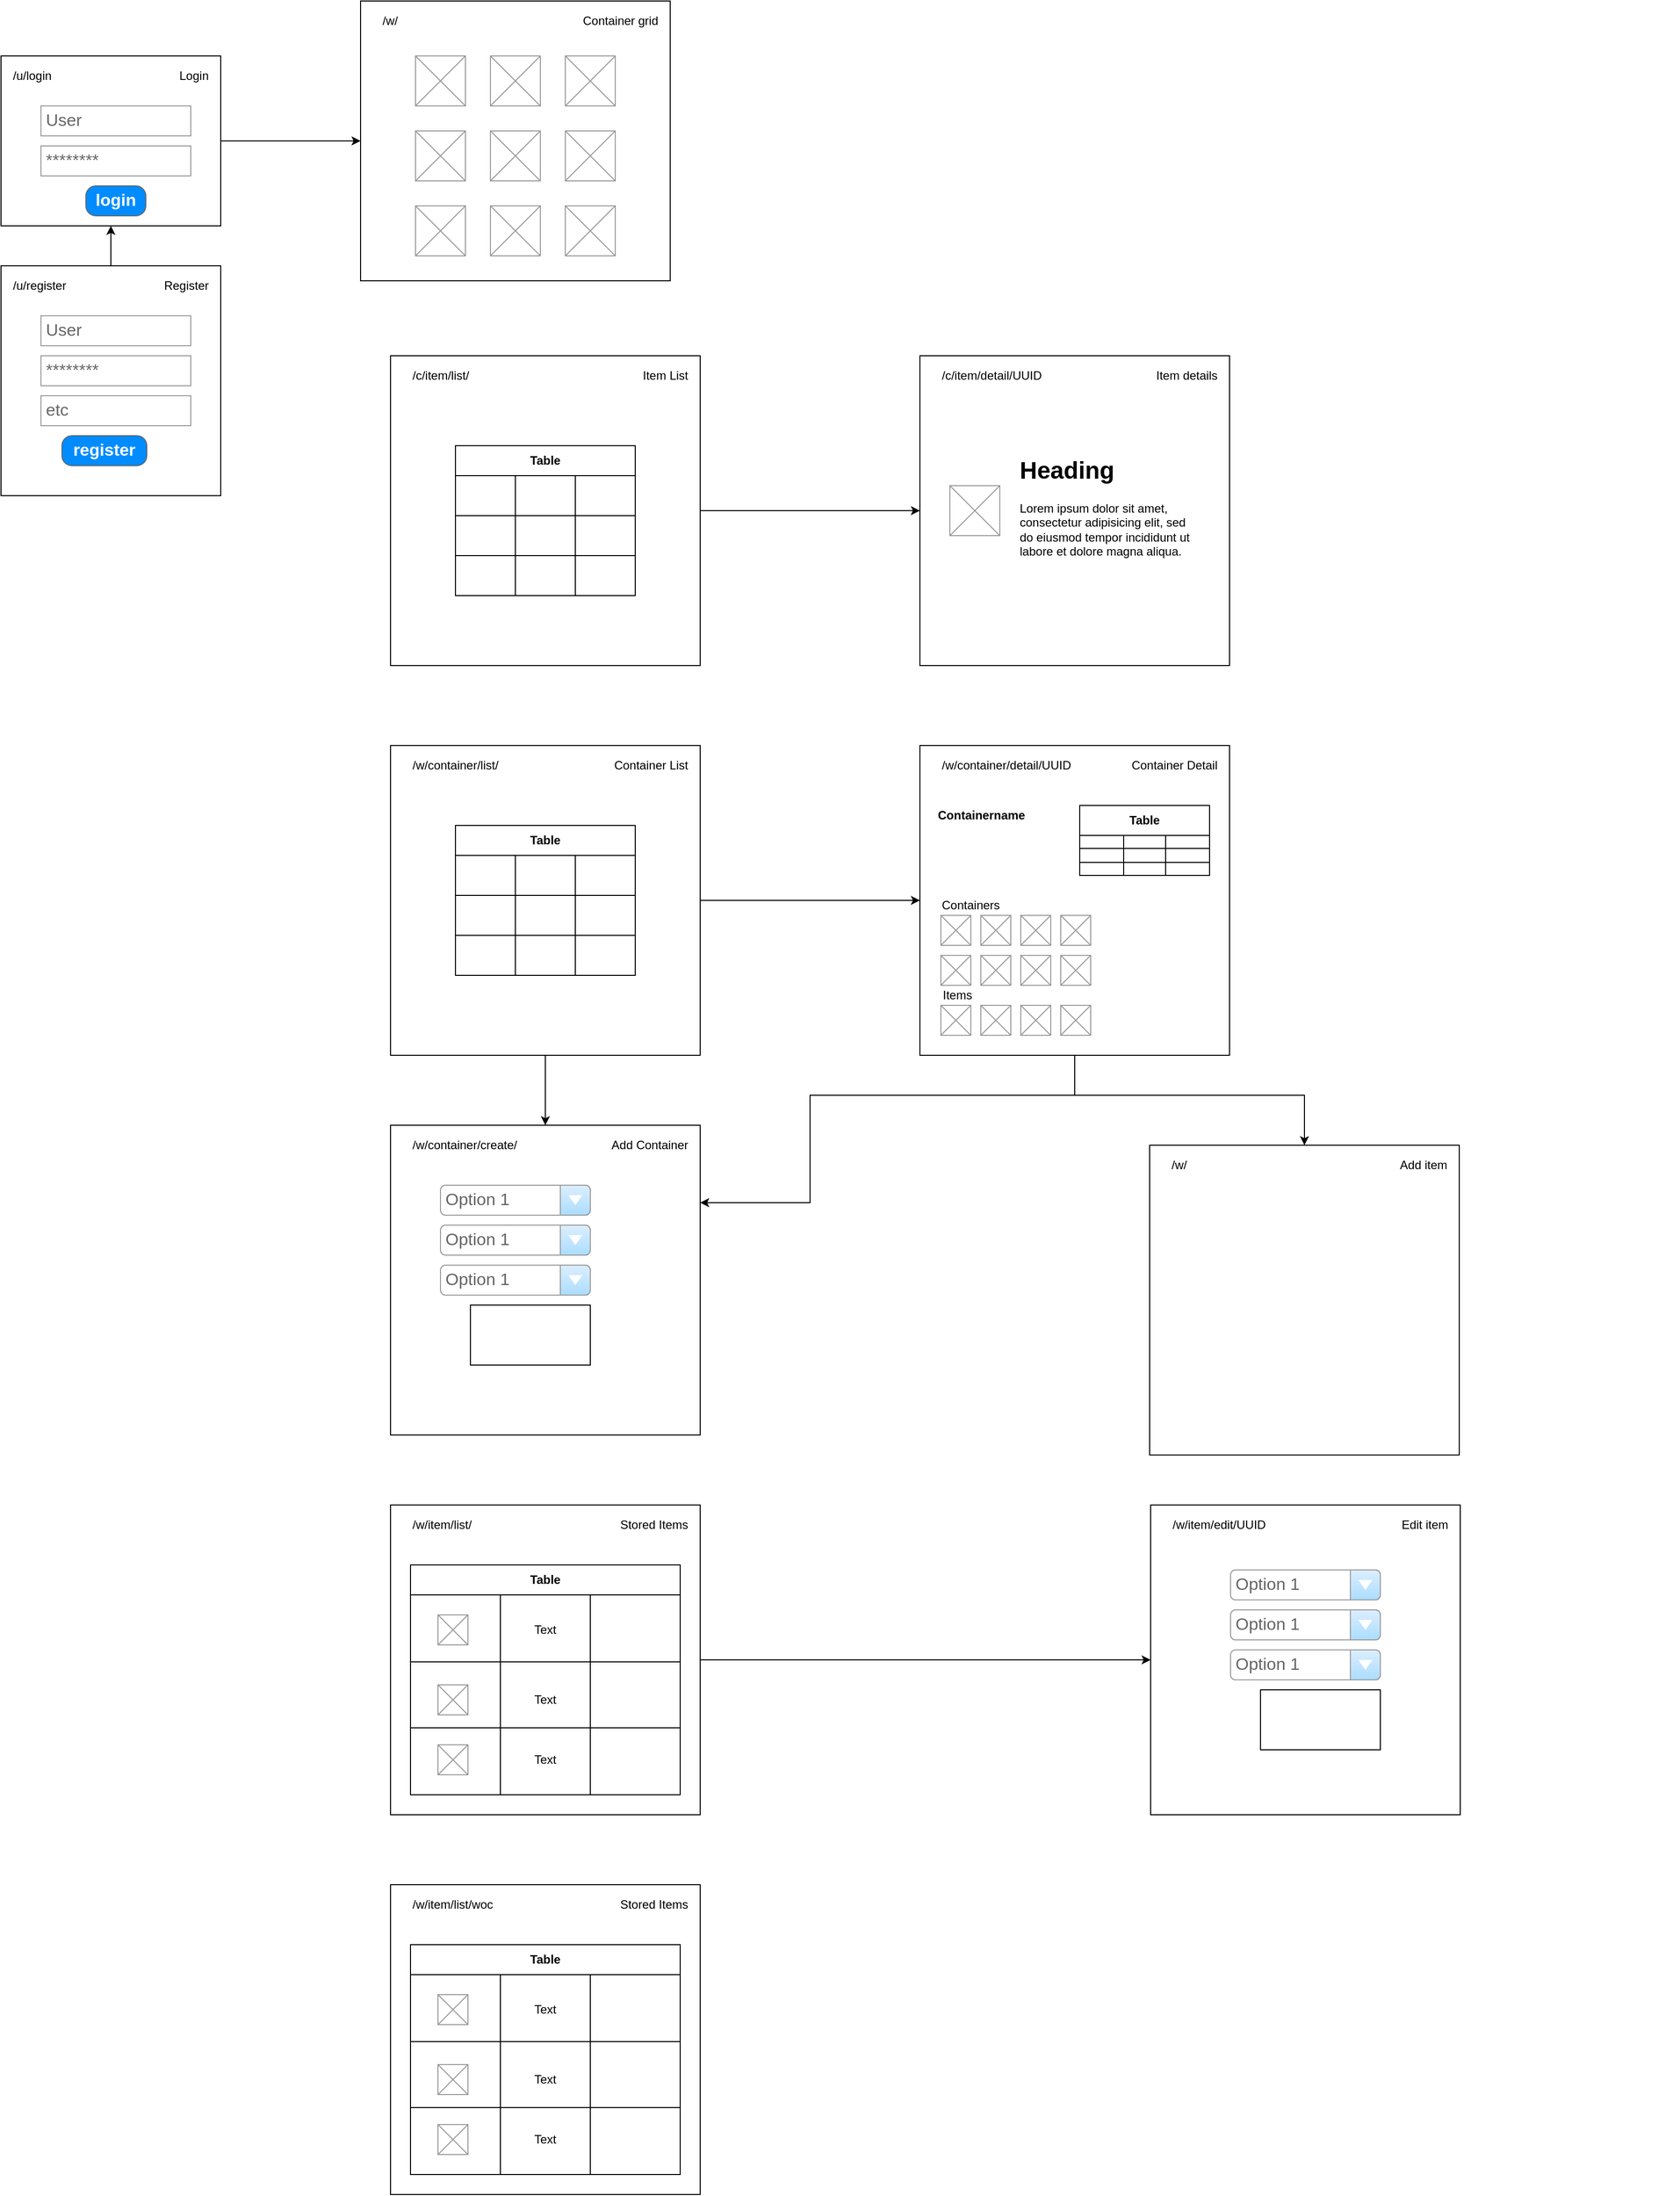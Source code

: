 <mxfile version="13.7.7" type="github">
  <diagram id="twoQJrDORvGiON3TNo8H" name="Page-1">
    <mxGraphModel dx="2062" dy="1110" grid="1" gridSize="10" guides="1" tooltips="1" connect="1" arrows="1" fold="1" page="1" pageScale="1" pageWidth="827" pageHeight="1169" math="0" shadow="0">
      <root>
        <mxCell id="0" />
        <mxCell id="1" parent="0" />
        <mxCell id="9aRCrfbuCrH0pqJFe89C-19" style="edgeStyle=orthogonalEdgeStyle;rounded=0;orthogonalLoop=1;jettySize=auto;html=1;" parent="1" source="9aRCrfbuCrH0pqJFe89C-11" target="9aRCrfbuCrH0pqJFe89C-1" edge="1">
          <mxGeometry relative="1" as="geometry" />
        </mxCell>
        <mxCell id="9aRCrfbuCrH0pqJFe89C-33" value="" style="group" parent="1" vertex="1" connectable="0">
          <mxGeometry x="70" y="210" width="220" height="170" as="geometry" />
        </mxCell>
        <mxCell id="9aRCrfbuCrH0pqJFe89C-18" value="" style="group" parent="9aRCrfbuCrH0pqJFe89C-33" vertex="1" connectable="0">
          <mxGeometry width="220" height="170" as="geometry" />
        </mxCell>
        <mxCell id="9aRCrfbuCrH0pqJFe89C-1" value="" style="rounded=0;whiteSpace=wrap;html=1;" parent="9aRCrfbuCrH0pqJFe89C-18" vertex="1">
          <mxGeometry width="220" height="170" as="geometry" />
        </mxCell>
        <mxCell id="9aRCrfbuCrH0pqJFe89C-2" value="/u/login" style="text;html=1;strokeColor=none;fillColor=none;align=left;verticalAlign=middle;whiteSpace=wrap;rounded=0;" parent="9aRCrfbuCrH0pqJFe89C-18" vertex="1">
          <mxGeometry x="10" y="10" width="40" height="20" as="geometry" />
        </mxCell>
        <mxCell id="9aRCrfbuCrH0pqJFe89C-4" value="********" style="strokeWidth=1;shadow=0;dashed=0;align=center;html=1;shape=mxgraph.mockup.forms.pwField;strokeColor=#999999;mainText=;align=left;fontColor=#666666;fontSize=17;spacingLeft=3;" parent="9aRCrfbuCrH0pqJFe89C-18" vertex="1">
          <mxGeometry x="40" y="90" width="150" height="30" as="geometry" />
        </mxCell>
        <mxCell id="9aRCrfbuCrH0pqJFe89C-9" value="login" style="strokeWidth=1;shadow=0;dashed=0;align=center;html=1;shape=mxgraph.mockup.buttons.button;strokeColor=#666666;fontColor=#ffffff;mainText=;buttonStyle=round;fontSize=17;fontStyle=1;fillColor=#008cff;whiteSpace=wrap;" parent="9aRCrfbuCrH0pqJFe89C-18" vertex="1">
          <mxGeometry x="85" y="130" width="60" height="30" as="geometry" />
        </mxCell>
        <mxCell id="9aRCrfbuCrH0pqJFe89C-10" value="User" style="strokeWidth=1;shadow=0;dashed=0;align=center;html=1;shape=mxgraph.mockup.forms.pwField;strokeColor=#999999;mainText=;align=left;fontColor=#666666;fontSize=17;spacingLeft=3;" parent="9aRCrfbuCrH0pqJFe89C-18" vertex="1">
          <mxGeometry x="40" y="50" width="150" height="30" as="geometry" />
        </mxCell>
        <mxCell id="9aRCrfbuCrH0pqJFe89C-31" value="Login" style="text;html=1;strokeColor=none;fillColor=none;align=right;verticalAlign=middle;whiteSpace=wrap;rounded=0;" parent="9aRCrfbuCrH0pqJFe89C-18" vertex="1">
          <mxGeometry x="170" y="10" width="40" height="20" as="geometry" />
        </mxCell>
        <mxCell id="9aRCrfbuCrH0pqJFe89C-35" value="" style="group" parent="1" vertex="1" connectable="0">
          <mxGeometry x="70" y="420" width="220" height="230" as="geometry" />
        </mxCell>
        <mxCell id="9aRCrfbuCrH0pqJFe89C-17" value="" style="group" parent="9aRCrfbuCrH0pqJFe89C-35" vertex="1" connectable="0">
          <mxGeometry width="220" height="230" as="geometry" />
        </mxCell>
        <mxCell id="9aRCrfbuCrH0pqJFe89C-11" value="" style="rounded=0;whiteSpace=wrap;html=1;" parent="9aRCrfbuCrH0pqJFe89C-17" vertex="1">
          <mxGeometry width="220" height="230" as="geometry" />
        </mxCell>
        <mxCell id="9aRCrfbuCrH0pqJFe89C-12" value="/u/register" style="text;html=1;strokeColor=none;fillColor=none;align=left;verticalAlign=middle;whiteSpace=wrap;rounded=0;" parent="9aRCrfbuCrH0pqJFe89C-17" vertex="1">
          <mxGeometry x="10" y="10" width="60" height="20" as="geometry" />
        </mxCell>
        <mxCell id="9aRCrfbuCrH0pqJFe89C-13" value="********" style="strokeWidth=1;shadow=0;dashed=0;align=center;html=1;shape=mxgraph.mockup.forms.pwField;strokeColor=#999999;mainText=;align=left;fontColor=#666666;fontSize=17;spacingLeft=3;" parent="9aRCrfbuCrH0pqJFe89C-17" vertex="1">
          <mxGeometry x="40" y="90" width="150" height="30" as="geometry" />
        </mxCell>
        <mxCell id="9aRCrfbuCrH0pqJFe89C-14" value="register" style="strokeWidth=1;shadow=0;dashed=0;align=center;html=1;shape=mxgraph.mockup.buttons.button;strokeColor=#666666;fontColor=#ffffff;mainText=;buttonStyle=round;fontSize=17;fontStyle=1;fillColor=#008cff;whiteSpace=wrap;" parent="9aRCrfbuCrH0pqJFe89C-17" vertex="1">
          <mxGeometry x="61" y="170" width="85" height="30" as="geometry" />
        </mxCell>
        <mxCell id="9aRCrfbuCrH0pqJFe89C-15" value="User" style="strokeWidth=1;shadow=0;dashed=0;align=center;html=1;shape=mxgraph.mockup.forms.pwField;strokeColor=#999999;mainText=;align=left;fontColor=#666666;fontSize=17;spacingLeft=3;" parent="9aRCrfbuCrH0pqJFe89C-17" vertex="1">
          <mxGeometry x="40" y="50" width="150" height="30" as="geometry" />
        </mxCell>
        <mxCell id="9aRCrfbuCrH0pqJFe89C-16" value="etc" style="strokeWidth=1;shadow=0;dashed=0;align=center;html=1;shape=mxgraph.mockup.forms.pwField;strokeColor=#999999;mainText=;align=left;fontColor=#666666;fontSize=17;spacingLeft=3;" parent="9aRCrfbuCrH0pqJFe89C-17" vertex="1">
          <mxGeometry x="40" y="130" width="150" height="30" as="geometry" />
        </mxCell>
        <mxCell id="9aRCrfbuCrH0pqJFe89C-34" value="&lt;div align=&quot;right&quot;&gt;Register&lt;/div&gt;" style="text;html=1;strokeColor=none;fillColor=none;align=right;verticalAlign=middle;whiteSpace=wrap;rounded=0;" parent="9aRCrfbuCrH0pqJFe89C-17" vertex="1">
          <mxGeometry x="170" y="10" width="40" height="20" as="geometry" />
        </mxCell>
        <mxCell id="9aRCrfbuCrH0pqJFe89C-45" style="edgeStyle=orthogonalEdgeStyle;rounded=0;orthogonalLoop=1;jettySize=auto;html=1;" parent="1" source="9aRCrfbuCrH0pqJFe89C-1" target="9aRCrfbuCrH0pqJFe89C-29" edge="1">
          <mxGeometry relative="1" as="geometry" />
        </mxCell>
        <mxCell id="PcAzc9WTRqR_sX86ZnY6-14" value="" style="group" parent="1" vertex="1" connectable="0">
          <mxGeometry x="1220" y="510" width="530" height="310" as="geometry" />
        </mxCell>
        <mxCell id="PcAzc9WTRqR_sX86ZnY6-29" value="" style="group" parent="PcAzc9WTRqR_sX86ZnY6-14" vertex="1" connectable="0">
          <mxGeometry x="-230" width="310" height="310" as="geometry" />
        </mxCell>
        <mxCell id="PcAzc9WTRqR_sX86ZnY6-15" value="" style="rounded=0;whiteSpace=wrap;html=1;align=left;" parent="PcAzc9WTRqR_sX86ZnY6-29" vertex="1">
          <mxGeometry width="310" height="310" as="geometry" />
        </mxCell>
        <mxCell id="PcAzc9WTRqR_sX86ZnY6-16" value="/c/item/detail/UUID" style="text;html=1;strokeColor=none;fillColor=none;align=left;verticalAlign=middle;whiteSpace=wrap;rounded=0;" parent="PcAzc9WTRqR_sX86ZnY6-29" vertex="1">
          <mxGeometry x="20" y="10" width="130" height="20" as="geometry" />
        </mxCell>
        <mxCell id="PcAzc9WTRqR_sX86ZnY6-17" value="Item details" style="text;html=1;strokeColor=none;fillColor=none;align=right;verticalAlign=middle;whiteSpace=wrap;rounded=0;" parent="PcAzc9WTRqR_sX86ZnY6-29" vertex="1">
          <mxGeometry x="185" y="10" width="115" height="20" as="geometry" />
        </mxCell>
        <mxCell id="PcAzc9WTRqR_sX86ZnY6-26" value="" style="verticalLabelPosition=bottom;shadow=0;dashed=0;align=center;html=1;verticalAlign=top;strokeWidth=1;shape=mxgraph.mockup.graphics.simpleIcon;strokeColor=#999999;" parent="PcAzc9WTRqR_sX86ZnY6-29" vertex="1">
          <mxGeometry x="30" y="130" width="50" height="50" as="geometry" />
        </mxCell>
        <mxCell id="PcAzc9WTRqR_sX86ZnY6-27" value="&lt;h1&gt;Heading&lt;/h1&gt;&lt;p&gt;Lorem ipsum dolor sit amet, consectetur adipisicing elit, sed do eiusmod tempor incididunt ut labore et dolore magna aliqua.&lt;/p&gt;" style="text;html=1;strokeColor=none;fillColor=none;spacing=5;spacingTop=-20;whiteSpace=wrap;overflow=hidden;rounded=0;" parent="PcAzc9WTRqR_sX86ZnY6-29" vertex="1">
          <mxGeometry x="95" y="95" width="190" height="120" as="geometry" />
        </mxCell>
        <mxCell id="PcAzc9WTRqR_sX86ZnY6-28" value="" style="group;rounded=1;" parent="1" vertex="1" connectable="0">
          <mxGeometry x="460" y="510" width="310" height="310" as="geometry" />
        </mxCell>
        <mxCell id="9aRCrfbuCrH0pqJFe89C-49" value="" style="group;rounded=0;shadow=0;" parent="PcAzc9WTRqR_sX86ZnY6-28" vertex="1" connectable="0">
          <mxGeometry width="310" height="310" as="geometry" />
        </mxCell>
        <mxCell id="9aRCrfbuCrH0pqJFe89C-46" value="" style="rounded=0;whiteSpace=wrap;html=1;align=left;" parent="9aRCrfbuCrH0pqJFe89C-49" vertex="1">
          <mxGeometry width="310" height="310" as="geometry" />
        </mxCell>
        <mxCell id="9aRCrfbuCrH0pqJFe89C-47" value="/c/item/list/" style="text;html=1;strokeColor=none;fillColor=none;align=left;verticalAlign=middle;whiteSpace=wrap;rounded=0;" parent="9aRCrfbuCrH0pqJFe89C-49" vertex="1">
          <mxGeometry x="20" y="10" width="85" height="20" as="geometry" />
        </mxCell>
        <mxCell id="9aRCrfbuCrH0pqJFe89C-48" value="Item List" style="text;html=1;strokeColor=none;fillColor=none;align=right;verticalAlign=middle;whiteSpace=wrap;rounded=0;" parent="9aRCrfbuCrH0pqJFe89C-49" vertex="1">
          <mxGeometry x="185" y="10" width="115" height="20" as="geometry" />
        </mxCell>
        <mxCell id="PcAzc9WTRqR_sX86ZnY6-1" value="Table" style="shape=table;html=1;whiteSpace=wrap;startSize=30;container=1;collapsible=0;childLayout=tableLayout;fontStyle=1;align=center;" parent="9aRCrfbuCrH0pqJFe89C-49" vertex="1">
          <mxGeometry x="65" y="90" width="180" height="150" as="geometry" />
        </mxCell>
        <mxCell id="PcAzc9WTRqR_sX86ZnY6-2" value="" style="shape=partialRectangle;html=1;whiteSpace=wrap;collapsible=0;dropTarget=0;pointerEvents=0;fillColor=none;top=0;left=0;bottom=0;right=0;points=[[0,0.5],[1,0.5]];portConstraint=eastwest;" parent="PcAzc9WTRqR_sX86ZnY6-1" vertex="1">
          <mxGeometry y="30" width="180" height="40" as="geometry" />
        </mxCell>
        <mxCell id="PcAzc9WTRqR_sX86ZnY6-3" value="" style="shape=partialRectangle;html=1;whiteSpace=wrap;connectable=0;fillColor=none;top=0;left=0;bottom=0;right=0;overflow=hidden;" parent="PcAzc9WTRqR_sX86ZnY6-2" vertex="1">
          <mxGeometry width="60" height="40" as="geometry" />
        </mxCell>
        <mxCell id="PcAzc9WTRqR_sX86ZnY6-4" value="" style="shape=partialRectangle;html=1;whiteSpace=wrap;connectable=0;fillColor=none;top=0;left=0;bottom=0;right=0;overflow=hidden;" parent="PcAzc9WTRqR_sX86ZnY6-2" vertex="1">
          <mxGeometry x="60" width="60" height="40" as="geometry" />
        </mxCell>
        <mxCell id="PcAzc9WTRqR_sX86ZnY6-5" value="" style="shape=partialRectangle;html=1;whiteSpace=wrap;connectable=0;fillColor=none;top=0;left=0;bottom=0;right=0;overflow=hidden;" parent="PcAzc9WTRqR_sX86ZnY6-2" vertex="1">
          <mxGeometry x="120" width="60" height="40" as="geometry" />
        </mxCell>
        <mxCell id="PcAzc9WTRqR_sX86ZnY6-6" value="" style="shape=partialRectangle;html=1;whiteSpace=wrap;collapsible=0;dropTarget=0;pointerEvents=0;fillColor=none;top=0;left=0;bottom=0;right=0;points=[[0,0.5],[1,0.5]];portConstraint=eastwest;" parent="PcAzc9WTRqR_sX86ZnY6-1" vertex="1">
          <mxGeometry y="70" width="180" height="40" as="geometry" />
        </mxCell>
        <mxCell id="PcAzc9WTRqR_sX86ZnY6-7" value="" style="shape=partialRectangle;html=1;whiteSpace=wrap;connectable=0;fillColor=none;top=0;left=0;bottom=0;right=0;overflow=hidden;" parent="PcAzc9WTRqR_sX86ZnY6-6" vertex="1">
          <mxGeometry width="60" height="40" as="geometry" />
        </mxCell>
        <mxCell id="PcAzc9WTRqR_sX86ZnY6-8" value="" style="shape=partialRectangle;html=1;whiteSpace=wrap;connectable=0;fillColor=none;top=0;left=0;bottom=0;right=0;overflow=hidden;" parent="PcAzc9WTRqR_sX86ZnY6-6" vertex="1">
          <mxGeometry x="60" width="60" height="40" as="geometry" />
        </mxCell>
        <mxCell id="PcAzc9WTRqR_sX86ZnY6-9" value="" style="shape=partialRectangle;html=1;whiteSpace=wrap;connectable=0;fillColor=none;top=0;left=0;bottom=0;right=0;overflow=hidden;" parent="PcAzc9WTRqR_sX86ZnY6-6" vertex="1">
          <mxGeometry x="120" width="60" height="40" as="geometry" />
        </mxCell>
        <mxCell id="PcAzc9WTRqR_sX86ZnY6-10" value="" style="shape=partialRectangle;html=1;whiteSpace=wrap;collapsible=0;dropTarget=0;pointerEvents=0;fillColor=none;top=0;left=0;bottom=0;right=0;points=[[0,0.5],[1,0.5]];portConstraint=eastwest;" parent="PcAzc9WTRqR_sX86ZnY6-1" vertex="1">
          <mxGeometry y="110" width="180" height="40" as="geometry" />
        </mxCell>
        <mxCell id="PcAzc9WTRqR_sX86ZnY6-11" value="" style="shape=partialRectangle;html=1;whiteSpace=wrap;connectable=0;fillColor=none;top=0;left=0;bottom=0;right=0;overflow=hidden;" parent="PcAzc9WTRqR_sX86ZnY6-10" vertex="1">
          <mxGeometry width="60" height="40" as="geometry" />
        </mxCell>
        <mxCell id="PcAzc9WTRqR_sX86ZnY6-12" value="" style="shape=partialRectangle;html=1;whiteSpace=wrap;connectable=0;fillColor=none;top=0;left=0;bottom=0;right=0;overflow=hidden;" parent="PcAzc9WTRqR_sX86ZnY6-10" vertex="1">
          <mxGeometry x="60" width="60" height="40" as="geometry" />
        </mxCell>
        <mxCell id="PcAzc9WTRqR_sX86ZnY6-13" value="" style="shape=partialRectangle;html=1;whiteSpace=wrap;connectable=0;fillColor=none;top=0;left=0;bottom=0;right=0;overflow=hidden;" parent="PcAzc9WTRqR_sX86ZnY6-10" vertex="1">
          <mxGeometry x="120" width="60" height="40" as="geometry" />
        </mxCell>
        <mxCell id="PcAzc9WTRqR_sX86ZnY6-30" style="edgeStyle=orthogonalEdgeStyle;rounded=0;orthogonalLoop=1;jettySize=auto;html=1;" parent="1" source="9aRCrfbuCrH0pqJFe89C-46" target="PcAzc9WTRqR_sX86ZnY6-15" edge="1">
          <mxGeometry relative="1" as="geometry" />
        </mxCell>
        <mxCell id="PcAzc9WTRqR_sX86ZnY6-48" value="" style="group" parent="1" vertex="1" connectable="0">
          <mxGeometry x="460" y="900" width="310" height="310" as="geometry" />
        </mxCell>
        <mxCell id="PcAzc9WTRqR_sX86ZnY6-31" value="" style="group" parent="PcAzc9WTRqR_sX86ZnY6-48" vertex="1" connectable="0">
          <mxGeometry width="310" height="310" as="geometry" />
        </mxCell>
        <mxCell id="PcAzc9WTRqR_sX86ZnY6-32" value="" style="rounded=0;whiteSpace=wrap;html=1;align=left;" parent="PcAzc9WTRqR_sX86ZnY6-31" vertex="1">
          <mxGeometry width="310" height="310" as="geometry" />
        </mxCell>
        <mxCell id="PcAzc9WTRqR_sX86ZnY6-35" value="Table" style="shape=table;html=1;whiteSpace=wrap;startSize=30;container=1;collapsible=0;childLayout=tableLayout;fontStyle=1;align=center;" parent="PcAzc9WTRqR_sX86ZnY6-31" vertex="1">
          <mxGeometry x="65" y="80" width="180" height="150" as="geometry" />
        </mxCell>
        <mxCell id="PcAzc9WTRqR_sX86ZnY6-36" value="" style="shape=partialRectangle;html=1;whiteSpace=wrap;collapsible=0;dropTarget=0;pointerEvents=0;fillColor=none;top=0;left=0;bottom=0;right=0;points=[[0,0.5],[1,0.5]];portConstraint=eastwest;" parent="PcAzc9WTRqR_sX86ZnY6-35" vertex="1">
          <mxGeometry y="30" width="180" height="40" as="geometry" />
        </mxCell>
        <mxCell id="PcAzc9WTRqR_sX86ZnY6-37" value="" style="shape=partialRectangle;html=1;whiteSpace=wrap;connectable=0;fillColor=none;top=0;left=0;bottom=0;right=0;overflow=hidden;" parent="PcAzc9WTRqR_sX86ZnY6-36" vertex="1">
          <mxGeometry width="60" height="40" as="geometry" />
        </mxCell>
        <mxCell id="PcAzc9WTRqR_sX86ZnY6-38" value="" style="shape=partialRectangle;html=1;whiteSpace=wrap;connectable=0;fillColor=none;top=0;left=0;bottom=0;right=0;overflow=hidden;" parent="PcAzc9WTRqR_sX86ZnY6-36" vertex="1">
          <mxGeometry x="60" width="60" height="40" as="geometry" />
        </mxCell>
        <mxCell id="PcAzc9WTRqR_sX86ZnY6-39" value="" style="shape=partialRectangle;html=1;whiteSpace=wrap;connectable=0;fillColor=none;top=0;left=0;bottom=0;right=0;overflow=hidden;" parent="PcAzc9WTRqR_sX86ZnY6-36" vertex="1">
          <mxGeometry x="120" width="60" height="40" as="geometry" />
        </mxCell>
        <mxCell id="PcAzc9WTRqR_sX86ZnY6-40" value="" style="shape=partialRectangle;html=1;whiteSpace=wrap;collapsible=0;dropTarget=0;pointerEvents=0;fillColor=none;top=0;left=0;bottom=0;right=0;points=[[0,0.5],[1,0.5]];portConstraint=eastwest;" parent="PcAzc9WTRqR_sX86ZnY6-35" vertex="1">
          <mxGeometry y="70" width="180" height="40" as="geometry" />
        </mxCell>
        <mxCell id="PcAzc9WTRqR_sX86ZnY6-41" value="" style="shape=partialRectangle;html=1;whiteSpace=wrap;connectable=0;fillColor=none;top=0;left=0;bottom=0;right=0;overflow=hidden;" parent="PcAzc9WTRqR_sX86ZnY6-40" vertex="1">
          <mxGeometry width="60" height="40" as="geometry" />
        </mxCell>
        <mxCell id="PcAzc9WTRqR_sX86ZnY6-42" value="" style="shape=partialRectangle;html=1;whiteSpace=wrap;connectable=0;fillColor=none;top=0;left=0;bottom=0;right=0;overflow=hidden;" parent="PcAzc9WTRqR_sX86ZnY6-40" vertex="1">
          <mxGeometry x="60" width="60" height="40" as="geometry" />
        </mxCell>
        <mxCell id="PcAzc9WTRqR_sX86ZnY6-43" value="" style="shape=partialRectangle;html=1;whiteSpace=wrap;connectable=0;fillColor=none;top=0;left=0;bottom=0;right=0;overflow=hidden;" parent="PcAzc9WTRqR_sX86ZnY6-40" vertex="1">
          <mxGeometry x="120" width="60" height="40" as="geometry" />
        </mxCell>
        <mxCell id="PcAzc9WTRqR_sX86ZnY6-44" value="" style="shape=partialRectangle;html=1;whiteSpace=wrap;collapsible=0;dropTarget=0;pointerEvents=0;fillColor=none;top=0;left=0;bottom=0;right=0;points=[[0,0.5],[1,0.5]];portConstraint=eastwest;" parent="PcAzc9WTRqR_sX86ZnY6-35" vertex="1">
          <mxGeometry y="110" width="180" height="40" as="geometry" />
        </mxCell>
        <mxCell id="PcAzc9WTRqR_sX86ZnY6-45" value="" style="shape=partialRectangle;html=1;whiteSpace=wrap;connectable=0;fillColor=none;top=0;left=0;bottom=0;right=0;overflow=hidden;" parent="PcAzc9WTRqR_sX86ZnY6-44" vertex="1">
          <mxGeometry width="60" height="40" as="geometry" />
        </mxCell>
        <mxCell id="PcAzc9WTRqR_sX86ZnY6-46" value="" style="shape=partialRectangle;html=1;whiteSpace=wrap;connectable=0;fillColor=none;top=0;left=0;bottom=0;right=0;overflow=hidden;" parent="PcAzc9WTRqR_sX86ZnY6-44" vertex="1">
          <mxGeometry x="60" width="60" height="40" as="geometry" />
        </mxCell>
        <mxCell id="PcAzc9WTRqR_sX86ZnY6-47" value="" style="shape=partialRectangle;html=1;whiteSpace=wrap;connectable=0;fillColor=none;top=0;left=0;bottom=0;right=0;overflow=hidden;" parent="PcAzc9WTRqR_sX86ZnY6-44" vertex="1">
          <mxGeometry x="120" width="60" height="40" as="geometry" />
        </mxCell>
        <mxCell id="PcAzc9WTRqR_sX86ZnY6-33" value="/w/container/list/" style="text;html=1;strokeColor=none;fillColor=none;align=left;verticalAlign=middle;whiteSpace=wrap;rounded=0;" parent="PcAzc9WTRqR_sX86ZnY6-31" vertex="1">
          <mxGeometry x="20" y="10" width="130" height="20" as="geometry" />
        </mxCell>
        <mxCell id="PcAzc9WTRqR_sX86ZnY6-34" value="Container List" style="text;html=1;strokeColor=none;fillColor=none;align=right;verticalAlign=middle;whiteSpace=wrap;rounded=0;" parent="PcAzc9WTRqR_sX86ZnY6-31" vertex="1">
          <mxGeometry x="185" y="10" width="115" height="20" as="geometry" />
        </mxCell>
        <mxCell id="PcAzc9WTRqR_sX86ZnY6-49" value="" style="group" parent="1" vertex="1" connectable="0">
          <mxGeometry x="990" y="900" width="375" height="310" as="geometry" />
        </mxCell>
        <mxCell id="PcAzc9WTRqR_sX86ZnY6-50" value="" style="rounded=0;whiteSpace=wrap;html=1;align=left;" parent="PcAzc9WTRqR_sX86ZnY6-49" vertex="1">
          <mxGeometry width="310" height="310" as="geometry" />
        </mxCell>
        <mxCell id="PcAzc9WTRqR_sX86ZnY6-68" value="Table" style="shape=table;html=1;whiteSpace=wrap;startSize=30;container=1;collapsible=0;childLayout=tableLayout;fontStyle=1;align=center;" parent="PcAzc9WTRqR_sX86ZnY6-49" vertex="1">
          <mxGeometry x="160" y="60" width="130" height="70" as="geometry" />
        </mxCell>
        <mxCell id="PcAzc9WTRqR_sX86ZnY6-69" value="" style="shape=partialRectangle;html=1;whiteSpace=wrap;collapsible=0;dropTarget=0;pointerEvents=0;fillColor=none;top=0;left=0;bottom=0;right=0;points=[[0,0.5],[1,0.5]];portConstraint=eastwest;" parent="PcAzc9WTRqR_sX86ZnY6-68" vertex="1">
          <mxGeometry y="30" width="130" height="13" as="geometry" />
        </mxCell>
        <mxCell id="PcAzc9WTRqR_sX86ZnY6-70" value="" style="shape=partialRectangle;html=1;whiteSpace=wrap;connectable=0;fillColor=none;top=0;left=0;bottom=0;right=0;overflow=hidden;" parent="PcAzc9WTRqR_sX86ZnY6-69" vertex="1">
          <mxGeometry width="44" height="13" as="geometry" />
        </mxCell>
        <mxCell id="PcAzc9WTRqR_sX86ZnY6-71" value="" style="shape=partialRectangle;html=1;whiteSpace=wrap;connectable=0;fillColor=none;top=0;left=0;bottom=0;right=0;overflow=hidden;" parent="PcAzc9WTRqR_sX86ZnY6-69" vertex="1">
          <mxGeometry x="44" width="42" height="13" as="geometry" />
        </mxCell>
        <mxCell id="PcAzc9WTRqR_sX86ZnY6-72" value="" style="shape=partialRectangle;html=1;whiteSpace=wrap;connectable=0;fillColor=none;top=0;left=0;bottom=0;right=0;overflow=hidden;" parent="PcAzc9WTRqR_sX86ZnY6-69" vertex="1">
          <mxGeometry x="86" width="44" height="13" as="geometry" />
        </mxCell>
        <mxCell id="PcAzc9WTRqR_sX86ZnY6-73" value="" style="shape=partialRectangle;html=1;whiteSpace=wrap;collapsible=0;dropTarget=0;pointerEvents=0;fillColor=none;top=0;left=0;bottom=0;right=0;points=[[0,0.5],[1,0.5]];portConstraint=eastwest;" parent="PcAzc9WTRqR_sX86ZnY6-68" vertex="1">
          <mxGeometry y="43" width="130" height="14" as="geometry" />
        </mxCell>
        <mxCell id="PcAzc9WTRqR_sX86ZnY6-74" value="" style="shape=partialRectangle;html=1;whiteSpace=wrap;connectable=0;fillColor=none;top=0;left=0;bottom=0;right=0;overflow=hidden;" parent="PcAzc9WTRqR_sX86ZnY6-73" vertex="1">
          <mxGeometry width="44" height="14" as="geometry" />
        </mxCell>
        <mxCell id="PcAzc9WTRqR_sX86ZnY6-75" value="" style="shape=partialRectangle;html=1;whiteSpace=wrap;connectable=0;fillColor=none;top=0;left=0;bottom=0;right=0;overflow=hidden;" parent="PcAzc9WTRqR_sX86ZnY6-73" vertex="1">
          <mxGeometry x="44" width="42" height="14" as="geometry" />
        </mxCell>
        <mxCell id="PcAzc9WTRqR_sX86ZnY6-76" value="" style="shape=partialRectangle;html=1;whiteSpace=wrap;connectable=0;fillColor=none;top=0;left=0;bottom=0;right=0;overflow=hidden;" parent="PcAzc9WTRqR_sX86ZnY6-73" vertex="1">
          <mxGeometry x="86" width="44" height="14" as="geometry" />
        </mxCell>
        <mxCell id="PcAzc9WTRqR_sX86ZnY6-77" value="" style="shape=partialRectangle;html=1;whiteSpace=wrap;collapsible=0;dropTarget=0;pointerEvents=0;fillColor=none;top=0;left=0;bottom=0;right=0;points=[[0,0.5],[1,0.5]];portConstraint=eastwest;" parent="PcAzc9WTRqR_sX86ZnY6-68" vertex="1">
          <mxGeometry y="57" width="130" height="13" as="geometry" />
        </mxCell>
        <mxCell id="PcAzc9WTRqR_sX86ZnY6-78" value="" style="shape=partialRectangle;html=1;whiteSpace=wrap;connectable=0;fillColor=none;top=0;left=0;bottom=0;right=0;overflow=hidden;" parent="PcAzc9WTRqR_sX86ZnY6-77" vertex="1">
          <mxGeometry width="44" height="13" as="geometry" />
        </mxCell>
        <mxCell id="PcAzc9WTRqR_sX86ZnY6-79" value="" style="shape=partialRectangle;html=1;whiteSpace=wrap;connectable=0;fillColor=none;top=0;left=0;bottom=0;right=0;overflow=hidden;" parent="PcAzc9WTRqR_sX86ZnY6-77" vertex="1">
          <mxGeometry x="44" width="42" height="13" as="geometry" />
        </mxCell>
        <mxCell id="PcAzc9WTRqR_sX86ZnY6-80" value="" style="shape=partialRectangle;html=1;whiteSpace=wrap;connectable=0;fillColor=none;top=0;left=0;bottom=0;right=0;overflow=hidden;" parent="PcAzc9WTRqR_sX86ZnY6-77" vertex="1">
          <mxGeometry x="86" width="44" height="13" as="geometry" />
        </mxCell>
        <mxCell id="PcAzc9WTRqR_sX86ZnY6-51" value="/w/container/detail/UUID" style="text;html=1;strokeColor=none;fillColor=none;align=left;verticalAlign=middle;whiteSpace=wrap;rounded=0;" parent="PcAzc9WTRqR_sX86ZnY6-49" vertex="1">
          <mxGeometry x="20" y="10" width="140" height="20" as="geometry" />
        </mxCell>
        <mxCell id="PcAzc9WTRqR_sX86ZnY6-52" value="Container Detail" style="text;html=1;strokeColor=none;fillColor=none;align=right;verticalAlign=middle;whiteSpace=wrap;rounded=0;" parent="PcAzc9WTRqR_sX86ZnY6-49" vertex="1">
          <mxGeometry x="185" y="10" width="115" height="20" as="geometry" />
        </mxCell>
        <mxCell id="PcAzc9WTRqR_sX86ZnY6-87" value="" style="verticalLabelPosition=bottom;shadow=0;dashed=0;align=center;html=1;verticalAlign=top;strokeWidth=1;shape=mxgraph.mockup.graphics.simpleIcon;strokeColor=#999999;fillColor=#ffffff;" parent="PcAzc9WTRqR_sX86ZnY6-49" vertex="1">
          <mxGeometry x="21" y="170" width="30" height="30" as="geometry" />
        </mxCell>
        <mxCell id="PcAzc9WTRqR_sX86ZnY6-90" value="Containers" style="text;html=1;strokeColor=none;fillColor=none;align=left;verticalAlign=middle;whiteSpace=wrap;rounded=0;" parent="PcAzc9WTRqR_sX86ZnY6-49" vertex="1">
          <mxGeometry x="20" y="150" width="40" height="20" as="geometry" />
        </mxCell>
        <mxCell id="PcAzc9WTRqR_sX86ZnY6-94" value="" style="verticalLabelPosition=bottom;shadow=0;dashed=0;align=center;html=1;verticalAlign=top;strokeWidth=1;shape=mxgraph.mockup.graphics.simpleIcon;strokeColor=#999999;fillColor=#ffffff;" parent="PcAzc9WTRqR_sX86ZnY6-49" vertex="1">
          <mxGeometry x="61" y="170" width="30" height="30" as="geometry" />
        </mxCell>
        <mxCell id="PcAzc9WTRqR_sX86ZnY6-95" value="" style="verticalLabelPosition=bottom;shadow=0;dashed=0;align=center;html=1;verticalAlign=top;strokeWidth=1;shape=mxgraph.mockup.graphics.simpleIcon;strokeColor=#999999;fillColor=#ffffff;" parent="PcAzc9WTRqR_sX86ZnY6-49" vertex="1">
          <mxGeometry x="101" y="170" width="30" height="30" as="geometry" />
        </mxCell>
        <mxCell id="PcAzc9WTRqR_sX86ZnY6-96" value="" style="verticalLabelPosition=bottom;shadow=0;dashed=0;align=center;html=1;verticalAlign=top;strokeWidth=1;shape=mxgraph.mockup.graphics.simpleIcon;strokeColor=#999999;fillColor=#ffffff;" parent="PcAzc9WTRqR_sX86ZnY6-49" vertex="1">
          <mxGeometry x="141" y="170" width="30" height="30" as="geometry" />
        </mxCell>
        <mxCell id="PcAzc9WTRqR_sX86ZnY6-101" value="" style="verticalLabelPosition=bottom;shadow=0;dashed=0;align=center;html=1;verticalAlign=top;strokeWidth=1;shape=mxgraph.mockup.graphics.simpleIcon;strokeColor=#999999;fillColor=#ffffff;" parent="PcAzc9WTRqR_sX86ZnY6-49" vertex="1">
          <mxGeometry x="21" y="210" width="30" height="30" as="geometry" />
        </mxCell>
        <mxCell id="PcAzc9WTRqR_sX86ZnY6-102" value="" style="verticalLabelPosition=bottom;shadow=0;dashed=0;align=center;html=1;verticalAlign=top;strokeWidth=1;shape=mxgraph.mockup.graphics.simpleIcon;strokeColor=#999999;fillColor=#ffffff;" parent="PcAzc9WTRqR_sX86ZnY6-49" vertex="1">
          <mxGeometry x="61" y="210" width="30" height="30" as="geometry" />
        </mxCell>
        <mxCell id="PcAzc9WTRqR_sX86ZnY6-103" value="" style="verticalLabelPosition=bottom;shadow=0;dashed=0;align=center;html=1;verticalAlign=top;strokeWidth=1;shape=mxgraph.mockup.graphics.simpleIcon;strokeColor=#999999;fillColor=#ffffff;" parent="PcAzc9WTRqR_sX86ZnY6-49" vertex="1">
          <mxGeometry x="101" y="210" width="30" height="30" as="geometry" />
        </mxCell>
        <mxCell id="PcAzc9WTRqR_sX86ZnY6-104" value="" style="verticalLabelPosition=bottom;shadow=0;dashed=0;align=center;html=1;verticalAlign=top;strokeWidth=1;shape=mxgraph.mockup.graphics.simpleIcon;strokeColor=#999999;fillColor=#ffffff;" parent="PcAzc9WTRqR_sX86ZnY6-49" vertex="1">
          <mxGeometry x="141" y="210" width="30" height="30" as="geometry" />
        </mxCell>
        <mxCell id="PcAzc9WTRqR_sX86ZnY6-107" value="" style="verticalLabelPosition=bottom;shadow=0;dashed=0;align=center;html=1;verticalAlign=top;strokeWidth=1;shape=mxgraph.mockup.graphics.simpleIcon;strokeColor=#999999;fillColor=#ffffff;" parent="PcAzc9WTRqR_sX86ZnY6-49" vertex="1">
          <mxGeometry x="21" y="260" width="30" height="30" as="geometry" />
        </mxCell>
        <mxCell id="PcAzc9WTRqR_sX86ZnY6-108" value="Items" style="text;html=1;strokeColor=none;fillColor=none;align=left;verticalAlign=middle;whiteSpace=wrap;rounded=0;" parent="PcAzc9WTRqR_sX86ZnY6-49" vertex="1">
          <mxGeometry x="21" y="240" width="40" height="20" as="geometry" />
        </mxCell>
        <mxCell id="PcAzc9WTRqR_sX86ZnY6-109" value="" style="verticalLabelPosition=bottom;shadow=0;dashed=0;align=center;html=1;verticalAlign=top;strokeWidth=1;shape=mxgraph.mockup.graphics.simpleIcon;strokeColor=#999999;fillColor=#ffffff;" parent="PcAzc9WTRqR_sX86ZnY6-49" vertex="1">
          <mxGeometry x="61" y="260" width="30" height="30" as="geometry" />
        </mxCell>
        <mxCell id="PcAzc9WTRqR_sX86ZnY6-110" value="" style="verticalLabelPosition=bottom;shadow=0;dashed=0;align=center;html=1;verticalAlign=top;strokeWidth=1;shape=mxgraph.mockup.graphics.simpleIcon;strokeColor=#999999;fillColor=#ffffff;" parent="PcAzc9WTRqR_sX86ZnY6-49" vertex="1">
          <mxGeometry x="101" y="260" width="30" height="30" as="geometry" />
        </mxCell>
        <mxCell id="PcAzc9WTRqR_sX86ZnY6-111" value="" style="verticalLabelPosition=bottom;shadow=0;dashed=0;align=center;html=1;verticalAlign=top;strokeWidth=1;shape=mxgraph.mockup.graphics.simpleIcon;strokeColor=#999999;fillColor=#ffffff;" parent="PcAzc9WTRqR_sX86ZnY6-49" vertex="1">
          <mxGeometry x="141" y="260" width="30" height="30" as="geometry" />
        </mxCell>
        <mxCell id="PcAzc9WTRqR_sX86ZnY6-116" value="&lt;div align=&quot;left&quot;&gt;&lt;b&gt;Containername&lt;/b&gt;&lt;/div&gt;" style="text;html=1;strokeColor=none;fillColor=none;align=left;verticalAlign=middle;whiteSpace=wrap;rounded=0;" parent="PcAzc9WTRqR_sX86ZnY6-49" vertex="1">
          <mxGeometry x="16" y="60" width="40" height="20" as="geometry" />
        </mxCell>
        <mxCell id="PcAzc9WTRqR_sX86ZnY6-53" style="edgeStyle=orthogonalEdgeStyle;rounded=0;orthogonalLoop=1;jettySize=auto;html=1;" parent="1" source="PcAzc9WTRqR_sX86ZnY6-32" target="PcAzc9WTRqR_sX86ZnY6-50" edge="1">
          <mxGeometry relative="1" as="geometry" />
        </mxCell>
        <mxCell id="PcAzc9WTRqR_sX86ZnY6-121" value="" style="group;align=left;" parent="1" vertex="1" connectable="0">
          <mxGeometry x="1220" y="1300" width="310" height="310" as="geometry" />
        </mxCell>
        <mxCell id="PcAzc9WTRqR_sX86ZnY6-122" value="" style="rounded=0;whiteSpace=wrap;html=1;align=left;" parent="PcAzc9WTRqR_sX86ZnY6-121" vertex="1">
          <mxGeometry width="310" height="310" as="geometry" />
        </mxCell>
        <mxCell id="PcAzc9WTRqR_sX86ZnY6-123" value="/w/" style="text;html=1;strokeColor=none;fillColor=none;align=left;verticalAlign=middle;whiteSpace=wrap;rounded=0;" parent="PcAzc9WTRqR_sX86ZnY6-121" vertex="1">
          <mxGeometry x="20" y="10" width="85" height="20" as="geometry" />
        </mxCell>
        <mxCell id="PcAzc9WTRqR_sX86ZnY6-124" value="Add item" style="text;html=1;strokeColor=none;fillColor=none;align=right;verticalAlign=middle;whiteSpace=wrap;rounded=0;" parent="PcAzc9WTRqR_sX86ZnY6-121" vertex="1">
          <mxGeometry x="185" y="10" width="115" height="20" as="geometry" />
        </mxCell>
        <mxCell id="PcAzc9WTRqR_sX86ZnY6-126" style="edgeStyle=orthogonalEdgeStyle;rounded=0;orthogonalLoop=1;jettySize=auto;html=1;" parent="1" source="PcAzc9WTRqR_sX86ZnY6-50" target="PcAzc9WTRqR_sX86ZnY6-122" edge="1">
          <mxGeometry relative="1" as="geometry">
            <Array as="points">
              <mxPoint x="1145" y="1250" />
              <mxPoint x="1375" y="1250" />
            </Array>
          </mxGeometry>
        </mxCell>
        <mxCell id="PcAzc9WTRqR_sX86ZnY6-135" style="edgeStyle=orthogonalEdgeStyle;rounded=0;orthogonalLoop=1;jettySize=auto;html=1;" parent="1" source="PcAzc9WTRqR_sX86ZnY6-32" target="PcAzc9WTRqR_sX86ZnY6-128" edge="1">
          <mxGeometry relative="1" as="geometry" />
        </mxCell>
        <mxCell id="PcAzc9WTRqR_sX86ZnY6-136" value="" style="group" parent="1" vertex="1" connectable="0">
          <mxGeometry x="460" y="1280" width="310" height="310" as="geometry" />
        </mxCell>
        <mxCell id="PcAzc9WTRqR_sX86ZnY6-127" value="" style="group;align=left;" parent="PcAzc9WTRqR_sX86ZnY6-136" vertex="1" connectable="0">
          <mxGeometry width="310" height="310" as="geometry" />
        </mxCell>
        <mxCell id="PcAzc9WTRqR_sX86ZnY6-128" value="" style="rounded=0;whiteSpace=wrap;html=1;align=left;" parent="PcAzc9WTRqR_sX86ZnY6-127" vertex="1">
          <mxGeometry width="310" height="310" as="geometry" />
        </mxCell>
        <mxCell id="PcAzc9WTRqR_sX86ZnY6-129" value="/w/container/create/" style="text;html=1;strokeColor=none;fillColor=none;align=left;verticalAlign=middle;whiteSpace=wrap;rounded=0;" parent="PcAzc9WTRqR_sX86ZnY6-127" vertex="1">
          <mxGeometry x="20" y="10" width="120" height="20" as="geometry" />
        </mxCell>
        <mxCell id="PcAzc9WTRqR_sX86ZnY6-130" value="Add Container" style="text;html=1;strokeColor=none;fillColor=none;align=right;verticalAlign=middle;whiteSpace=wrap;rounded=0;" parent="PcAzc9WTRqR_sX86ZnY6-127" vertex="1">
          <mxGeometry x="185" y="10" width="115" height="20" as="geometry" />
        </mxCell>
        <mxCell id="PcAzc9WTRqR_sX86ZnY6-131" value="Option 1" style="strokeWidth=1;shadow=0;dashed=0;align=center;html=1;shape=mxgraph.mockup.forms.comboBox;strokeColor=#999999;fillColor=#ddeeff;align=left;fillColor2=#aaddff;mainText=;fontColor=#666666;fontSize=17;spacingLeft=3;" parent="PcAzc9WTRqR_sX86ZnY6-127" vertex="1">
          <mxGeometry x="50" y="60" width="150" height="30" as="geometry" />
        </mxCell>
        <mxCell id="PcAzc9WTRqR_sX86ZnY6-132" value="Option 1" style="strokeWidth=1;shadow=0;dashed=0;align=center;html=1;shape=mxgraph.mockup.forms.comboBox;strokeColor=#999999;fillColor=#ddeeff;align=left;fillColor2=#aaddff;mainText=;fontColor=#666666;fontSize=17;spacingLeft=3;" parent="PcAzc9WTRqR_sX86ZnY6-127" vertex="1">
          <mxGeometry x="50" y="100" width="150" height="30" as="geometry" />
        </mxCell>
        <mxCell id="PcAzc9WTRqR_sX86ZnY6-133" value="Option 1" style="strokeWidth=1;shadow=0;dashed=0;align=center;html=1;shape=mxgraph.mockup.forms.comboBox;strokeColor=#999999;fillColor=#ddeeff;align=left;fillColor2=#aaddff;mainText=;fontColor=#666666;fontSize=17;spacingLeft=3;" parent="PcAzc9WTRqR_sX86ZnY6-127" vertex="1">
          <mxGeometry x="50" y="140" width="150" height="30" as="geometry" />
        </mxCell>
        <mxCell id="PcAzc9WTRqR_sX86ZnY6-134" value="" style="rounded=0;whiteSpace=wrap;html=1;align=left;" parent="PcAzc9WTRqR_sX86ZnY6-127" vertex="1">
          <mxGeometry x="80" y="180" width="120" height="60" as="geometry" />
        </mxCell>
        <mxCell id="PcAzc9WTRqR_sX86ZnY6-138" value="" style="group" parent="1" vertex="1" connectable="0">
          <mxGeometry x="430" y="155" width="310" height="280" as="geometry" />
        </mxCell>
        <mxCell id="9aRCrfbuCrH0pqJFe89C-44" value="" style="group" parent="PcAzc9WTRqR_sX86ZnY6-138" vertex="1" connectable="0">
          <mxGeometry width="310" height="280" as="geometry" />
        </mxCell>
        <mxCell id="9aRCrfbuCrH0pqJFe89C-29" value="" style="rounded=0;whiteSpace=wrap;html=1;align=left;" parent="9aRCrfbuCrH0pqJFe89C-44" vertex="1">
          <mxGeometry width="310" height="280" as="geometry" />
        </mxCell>
        <mxCell id="9aRCrfbuCrH0pqJFe89C-20" value="" style="verticalLabelPosition=bottom;shadow=0;dashed=0;align=center;html=1;verticalAlign=top;strokeWidth=1;shape=mxgraph.mockup.graphics.simpleIcon;strokeColor=#999999;fillColor=#ffffff;" parent="9aRCrfbuCrH0pqJFe89C-44" vertex="1">
          <mxGeometry x="55" y="55" width="50" height="50" as="geometry" />
        </mxCell>
        <mxCell id="9aRCrfbuCrH0pqJFe89C-21" value="" style="verticalLabelPosition=bottom;shadow=0;dashed=0;align=center;html=1;verticalAlign=top;strokeWidth=1;shape=mxgraph.mockup.graphics.simpleIcon;strokeColor=#999999;fillColor=#ffffff;" parent="9aRCrfbuCrH0pqJFe89C-44" vertex="1">
          <mxGeometry x="130" y="55" width="50" height="50" as="geometry" />
        </mxCell>
        <mxCell id="9aRCrfbuCrH0pqJFe89C-22" value="" style="verticalLabelPosition=bottom;shadow=0;dashed=0;align=center;html=1;verticalAlign=top;strokeWidth=1;shape=mxgraph.mockup.graphics.simpleIcon;strokeColor=#999999;fillColor=#ffffff;" parent="9aRCrfbuCrH0pqJFe89C-44" vertex="1">
          <mxGeometry x="205" y="55" width="50" height="50" as="geometry" />
        </mxCell>
        <mxCell id="9aRCrfbuCrH0pqJFe89C-23" value="" style="verticalLabelPosition=bottom;shadow=0;dashed=0;align=center;html=1;verticalAlign=top;strokeWidth=1;shape=mxgraph.mockup.graphics.simpleIcon;strokeColor=#999999;fillColor=#ffffff;" parent="9aRCrfbuCrH0pqJFe89C-44" vertex="1">
          <mxGeometry x="55" y="130" width="50" height="50" as="geometry" />
        </mxCell>
        <mxCell id="9aRCrfbuCrH0pqJFe89C-24" value="" style="verticalLabelPosition=bottom;shadow=0;dashed=0;align=center;html=1;verticalAlign=top;strokeWidth=1;shape=mxgraph.mockup.graphics.simpleIcon;strokeColor=#999999;fillColor=#ffffff;" parent="9aRCrfbuCrH0pqJFe89C-44" vertex="1">
          <mxGeometry x="130" y="130" width="50" height="50" as="geometry" />
        </mxCell>
        <mxCell id="9aRCrfbuCrH0pqJFe89C-25" value="" style="verticalLabelPosition=bottom;shadow=0;dashed=0;align=center;html=1;verticalAlign=top;strokeWidth=1;shape=mxgraph.mockup.graphics.simpleIcon;strokeColor=#999999;fillColor=#ffffff;" parent="9aRCrfbuCrH0pqJFe89C-44" vertex="1">
          <mxGeometry x="205" y="130" width="50" height="50" as="geometry" />
        </mxCell>
        <mxCell id="9aRCrfbuCrH0pqJFe89C-26" value="" style="verticalLabelPosition=bottom;shadow=0;dashed=0;align=center;html=1;verticalAlign=top;strokeWidth=1;shape=mxgraph.mockup.graphics.simpleIcon;strokeColor=#999999;fillColor=#ffffff;" parent="9aRCrfbuCrH0pqJFe89C-44" vertex="1">
          <mxGeometry x="55" y="205" width="50" height="50" as="geometry" />
        </mxCell>
        <mxCell id="9aRCrfbuCrH0pqJFe89C-27" value="" style="verticalLabelPosition=bottom;shadow=0;dashed=0;align=center;html=1;verticalAlign=top;strokeWidth=1;shape=mxgraph.mockup.graphics.simpleIcon;strokeColor=#999999;fillColor=#ffffff;" parent="9aRCrfbuCrH0pqJFe89C-44" vertex="1">
          <mxGeometry x="130" y="205" width="50" height="50" as="geometry" />
        </mxCell>
        <mxCell id="9aRCrfbuCrH0pqJFe89C-28" value="" style="verticalLabelPosition=bottom;shadow=0;dashed=0;align=center;html=1;verticalAlign=top;strokeWidth=1;shape=mxgraph.mockup.graphics.simpleIcon;strokeColor=#999999;fillColor=#ffffff;" parent="9aRCrfbuCrH0pqJFe89C-44" vertex="1">
          <mxGeometry x="205" y="205" width="50" height="50" as="geometry" />
        </mxCell>
        <mxCell id="9aRCrfbuCrH0pqJFe89C-30" value="/w/" style="text;html=1;strokeColor=none;fillColor=none;align=left;verticalAlign=middle;whiteSpace=wrap;rounded=0;" parent="9aRCrfbuCrH0pqJFe89C-44" vertex="1">
          <mxGeometry x="20" y="10" width="85" height="20" as="geometry" />
        </mxCell>
        <mxCell id="9aRCrfbuCrH0pqJFe89C-36" value="&lt;div&gt;Container grid&lt;br&gt;&lt;/div&gt;" style="text;html=1;strokeColor=none;fillColor=none;align=right;verticalAlign=middle;whiteSpace=wrap;rounded=0;" parent="9aRCrfbuCrH0pqJFe89C-44" vertex="1">
          <mxGeometry x="185" y="10" width="115" height="20" as="geometry" />
        </mxCell>
        <mxCell id="PcAzc9WTRqR_sX86ZnY6-163" value="" style="group" parent="1" vertex="1" connectable="0">
          <mxGeometry x="460" y="1660" width="310" height="310" as="geometry" />
        </mxCell>
        <mxCell id="PcAzc9WTRqR_sX86ZnY6-139" value="" style="group;rounded=0;shadow=0;align=left;" parent="PcAzc9WTRqR_sX86ZnY6-163" vertex="1" connectable="0">
          <mxGeometry width="310" height="310" as="geometry" />
        </mxCell>
        <mxCell id="PcAzc9WTRqR_sX86ZnY6-140" value="" style="rounded=0;whiteSpace=wrap;html=1;align=left;" parent="PcAzc9WTRqR_sX86ZnY6-139" vertex="1">
          <mxGeometry width="310" height="310" as="geometry" />
        </mxCell>
        <mxCell id="PcAzc9WTRqR_sX86ZnY6-143" value="Table" style="shape=table;html=1;whiteSpace=wrap;startSize=30;container=1;collapsible=0;childLayout=tableLayout;fontStyle=1;align=center;" parent="PcAzc9WTRqR_sX86ZnY6-139" vertex="1">
          <mxGeometry x="20" y="60" width="270" height="230" as="geometry" />
        </mxCell>
        <mxCell id="PcAzc9WTRqR_sX86ZnY6-144" value="" style="shape=partialRectangle;html=1;whiteSpace=wrap;collapsible=0;dropTarget=0;pointerEvents=0;fillColor=none;top=0;left=0;bottom=0;right=0;points=[[0,0.5],[1,0.5]];portConstraint=eastwest;" parent="PcAzc9WTRqR_sX86ZnY6-143" vertex="1">
          <mxGeometry y="30" width="270" height="67" as="geometry" />
        </mxCell>
        <mxCell id="PcAzc9WTRqR_sX86ZnY6-145" value="" style="shape=partialRectangle;html=1;whiteSpace=wrap;connectable=0;fillColor=none;top=0;left=0;bottom=0;right=0;overflow=hidden;" parent="PcAzc9WTRqR_sX86ZnY6-144" vertex="1">
          <mxGeometry width="90" height="67" as="geometry" />
        </mxCell>
        <mxCell id="PcAzc9WTRqR_sX86ZnY6-146" value="" style="shape=partialRectangle;html=1;whiteSpace=wrap;connectable=0;fillColor=none;top=0;left=0;bottom=0;right=0;overflow=hidden;" parent="PcAzc9WTRqR_sX86ZnY6-144" vertex="1">
          <mxGeometry x="90" width="90" height="67" as="geometry" />
        </mxCell>
        <mxCell id="PcAzc9WTRqR_sX86ZnY6-147" value="" style="shape=partialRectangle;html=1;whiteSpace=wrap;connectable=0;fillColor=none;top=0;left=0;bottom=0;right=0;overflow=hidden;" parent="PcAzc9WTRqR_sX86ZnY6-144" vertex="1">
          <mxGeometry x="180" width="90" height="67" as="geometry" />
        </mxCell>
        <mxCell id="PcAzc9WTRqR_sX86ZnY6-148" value="" style="shape=partialRectangle;html=1;whiteSpace=wrap;collapsible=0;dropTarget=0;pointerEvents=0;fillColor=none;top=0;left=0;bottom=0;right=0;points=[[0,0.5],[1,0.5]];portConstraint=eastwest;" parent="PcAzc9WTRqR_sX86ZnY6-143" vertex="1">
          <mxGeometry y="97" width="270" height="66" as="geometry" />
        </mxCell>
        <mxCell id="PcAzc9WTRqR_sX86ZnY6-149" value="" style="shape=partialRectangle;html=1;whiteSpace=wrap;connectable=0;fillColor=none;top=0;left=0;bottom=0;right=0;overflow=hidden;" parent="PcAzc9WTRqR_sX86ZnY6-148" vertex="1">
          <mxGeometry width="90" height="66" as="geometry" />
        </mxCell>
        <mxCell id="PcAzc9WTRqR_sX86ZnY6-150" value="" style="shape=partialRectangle;html=1;whiteSpace=wrap;connectable=0;fillColor=none;top=0;left=0;bottom=0;right=0;overflow=hidden;" parent="PcAzc9WTRqR_sX86ZnY6-148" vertex="1">
          <mxGeometry x="90" width="90" height="66" as="geometry" />
        </mxCell>
        <mxCell id="PcAzc9WTRqR_sX86ZnY6-151" value="" style="shape=partialRectangle;html=1;whiteSpace=wrap;connectable=0;fillColor=none;top=0;left=0;bottom=0;right=0;overflow=hidden;" parent="PcAzc9WTRqR_sX86ZnY6-148" vertex="1">
          <mxGeometry x="180" width="90" height="66" as="geometry" />
        </mxCell>
        <mxCell id="PcAzc9WTRqR_sX86ZnY6-152" value="" style="shape=partialRectangle;html=1;whiteSpace=wrap;collapsible=0;dropTarget=0;pointerEvents=0;fillColor=none;top=0;left=0;bottom=0;right=0;points=[[0,0.5],[1,0.5]];portConstraint=eastwest;" parent="PcAzc9WTRqR_sX86ZnY6-143" vertex="1">
          <mxGeometry y="163" width="270" height="67" as="geometry" />
        </mxCell>
        <mxCell id="PcAzc9WTRqR_sX86ZnY6-153" value="" style="shape=partialRectangle;html=1;whiteSpace=wrap;connectable=0;fillColor=none;top=0;left=0;bottom=0;right=0;overflow=hidden;" parent="PcAzc9WTRqR_sX86ZnY6-152" vertex="1">
          <mxGeometry width="90" height="67" as="geometry" />
        </mxCell>
        <mxCell id="PcAzc9WTRqR_sX86ZnY6-154" value="" style="shape=partialRectangle;html=1;whiteSpace=wrap;connectable=0;fillColor=none;top=0;left=0;bottom=0;right=0;overflow=hidden;" parent="PcAzc9WTRqR_sX86ZnY6-152" vertex="1">
          <mxGeometry x="90" width="90" height="67" as="geometry" />
        </mxCell>
        <mxCell id="PcAzc9WTRqR_sX86ZnY6-155" value="" style="shape=partialRectangle;html=1;whiteSpace=wrap;connectable=0;fillColor=none;top=0;left=0;bottom=0;right=0;overflow=hidden;" parent="PcAzc9WTRqR_sX86ZnY6-152" vertex="1">
          <mxGeometry x="180" width="90" height="67" as="geometry" />
        </mxCell>
        <mxCell id="PcAzc9WTRqR_sX86ZnY6-141" value="/w/item/list/" style="text;html=1;strokeColor=none;fillColor=none;align=left;verticalAlign=middle;whiteSpace=wrap;rounded=0;" parent="PcAzc9WTRqR_sX86ZnY6-139" vertex="1">
          <mxGeometry x="20" y="10" width="85" height="20" as="geometry" />
        </mxCell>
        <mxCell id="PcAzc9WTRqR_sX86ZnY6-142" value="Stored Items" style="text;html=1;strokeColor=none;fillColor=none;align=right;verticalAlign=middle;whiteSpace=wrap;rounded=0;" parent="PcAzc9WTRqR_sX86ZnY6-139" vertex="1">
          <mxGeometry x="185" y="10" width="115" height="20" as="geometry" />
        </mxCell>
        <mxCell id="PcAzc9WTRqR_sX86ZnY6-156" value="" style="verticalLabelPosition=bottom;shadow=0;dashed=0;align=center;html=1;verticalAlign=top;strokeWidth=1;shape=mxgraph.mockup.graphics.simpleIcon;strokeColor=#999999;fillColor=#ffffff;" parent="PcAzc9WTRqR_sX86ZnY6-139" vertex="1">
          <mxGeometry x="47.5" y="110" width="30" height="30" as="geometry" />
        </mxCell>
        <mxCell id="PcAzc9WTRqR_sX86ZnY6-157" value="" style="verticalLabelPosition=bottom;shadow=0;dashed=0;align=center;html=1;verticalAlign=top;strokeWidth=1;shape=mxgraph.mockup.graphics.simpleIcon;strokeColor=#999999;fillColor=#ffffff;" parent="PcAzc9WTRqR_sX86ZnY6-139" vertex="1">
          <mxGeometry x="47.5" y="180" width="30" height="30" as="geometry" />
        </mxCell>
        <mxCell id="PcAzc9WTRqR_sX86ZnY6-158" value="" style="verticalLabelPosition=bottom;shadow=0;dashed=0;align=center;html=1;verticalAlign=top;strokeWidth=1;shape=mxgraph.mockup.graphics.simpleIcon;strokeColor=#999999;fillColor=#ffffff;" parent="PcAzc9WTRqR_sX86ZnY6-139" vertex="1">
          <mxGeometry x="47.5" y="240" width="30" height="30" as="geometry" />
        </mxCell>
        <mxCell id="PcAzc9WTRqR_sX86ZnY6-159" value="Text" style="text;html=1;strokeColor=none;fillColor=none;align=center;verticalAlign=middle;whiteSpace=wrap;rounded=0;shadow=0;" parent="PcAzc9WTRqR_sX86ZnY6-139" vertex="1">
          <mxGeometry x="135" y="115" width="40" height="20" as="geometry" />
        </mxCell>
        <mxCell id="PcAzc9WTRqR_sX86ZnY6-160" value="Text" style="text;html=1;strokeColor=none;fillColor=none;align=center;verticalAlign=middle;whiteSpace=wrap;rounded=0;shadow=0;" parent="PcAzc9WTRqR_sX86ZnY6-139" vertex="1">
          <mxGeometry x="135" y="185" width="40" height="20" as="geometry" />
        </mxCell>
        <mxCell id="PcAzc9WTRqR_sX86ZnY6-161" value="Text" style="text;html=1;strokeColor=none;fillColor=none;align=center;verticalAlign=middle;whiteSpace=wrap;rounded=0;shadow=0;" parent="PcAzc9WTRqR_sX86ZnY6-139" vertex="1">
          <mxGeometry x="135" y="245" width="40" height="20" as="geometry" />
        </mxCell>
        <mxCell id="PcAzc9WTRqR_sX86ZnY6-172" value="" style="group" parent="1" vertex="1" connectable="0">
          <mxGeometry x="1221" y="1660" width="310" height="310" as="geometry" />
        </mxCell>
        <mxCell id="PcAzc9WTRqR_sX86ZnY6-164" value="" style="group;rounded=0;shadow=0;align=left;" parent="PcAzc9WTRqR_sX86ZnY6-172" vertex="1" connectable="0">
          <mxGeometry width="310" height="310" as="geometry" />
        </mxCell>
        <mxCell id="PcAzc9WTRqR_sX86ZnY6-165" value="" style="rounded=0;whiteSpace=wrap;html=1;align=left;" parent="PcAzc9WTRqR_sX86ZnY6-164" vertex="1">
          <mxGeometry width="310" height="310" as="geometry" />
        </mxCell>
        <mxCell id="PcAzc9WTRqR_sX86ZnY6-166" value="/w/item/edit/UUID" style="text;html=1;strokeColor=none;fillColor=none;align=left;verticalAlign=middle;whiteSpace=wrap;rounded=0;" parent="PcAzc9WTRqR_sX86ZnY6-164" vertex="1">
          <mxGeometry x="20" y="10" width="130" height="20" as="geometry" />
        </mxCell>
        <mxCell id="PcAzc9WTRqR_sX86ZnY6-167" value="Edit item" style="text;html=1;strokeColor=none;fillColor=none;align=right;verticalAlign=middle;whiteSpace=wrap;rounded=0;" parent="PcAzc9WTRqR_sX86ZnY6-164" vertex="1">
          <mxGeometry x="185" y="10" width="115" height="20" as="geometry" />
        </mxCell>
        <mxCell id="PcAzc9WTRqR_sX86ZnY6-168" value="Option 1" style="strokeWidth=1;shadow=0;dashed=0;align=center;html=1;shape=mxgraph.mockup.forms.comboBox;strokeColor=#999999;fillColor=#ddeeff;align=left;fillColor2=#aaddff;mainText=;fontColor=#666666;fontSize=17;spacingLeft=3;" parent="PcAzc9WTRqR_sX86ZnY6-164" vertex="1">
          <mxGeometry x="80" y="65" width="150" height="30" as="geometry" />
        </mxCell>
        <mxCell id="PcAzc9WTRqR_sX86ZnY6-169" value="Option 1" style="strokeWidth=1;shadow=0;dashed=0;align=center;html=1;shape=mxgraph.mockup.forms.comboBox;strokeColor=#999999;fillColor=#ddeeff;align=left;fillColor2=#aaddff;mainText=;fontColor=#666666;fontSize=17;spacingLeft=3;" parent="PcAzc9WTRqR_sX86ZnY6-164" vertex="1">
          <mxGeometry x="80" y="105" width="150" height="30" as="geometry" />
        </mxCell>
        <mxCell id="PcAzc9WTRqR_sX86ZnY6-170" value="Option 1" style="strokeWidth=1;shadow=0;dashed=0;align=center;html=1;shape=mxgraph.mockup.forms.comboBox;strokeColor=#999999;fillColor=#ddeeff;align=left;fillColor2=#aaddff;mainText=;fontColor=#666666;fontSize=17;spacingLeft=3;" parent="PcAzc9WTRqR_sX86ZnY6-164" vertex="1">
          <mxGeometry x="80" y="145" width="150" height="30" as="geometry" />
        </mxCell>
        <mxCell id="PcAzc9WTRqR_sX86ZnY6-171" value="" style="rounded=0;whiteSpace=wrap;html=1;align=left;" parent="PcAzc9WTRqR_sX86ZnY6-164" vertex="1">
          <mxGeometry x="110" y="185" width="120" height="60" as="geometry" />
        </mxCell>
        <mxCell id="PcAzc9WTRqR_sX86ZnY6-173" style="edgeStyle=orthogonalEdgeStyle;rounded=0;orthogonalLoop=1;jettySize=auto;html=1;" parent="1" source="PcAzc9WTRqR_sX86ZnY6-140" target="PcAzc9WTRqR_sX86ZnY6-165" edge="1">
          <mxGeometry relative="1" as="geometry" />
        </mxCell>
        <mxCell id="PcAzc9WTRqR_sX86ZnY6-174" value="" style="group" parent="1" vertex="1" connectable="0">
          <mxGeometry x="460" y="2040" width="310" height="310" as="geometry" />
        </mxCell>
        <mxCell id="PcAzc9WTRqR_sX86ZnY6-175" value="" style="group;rounded=0;shadow=0;align=left;" parent="PcAzc9WTRqR_sX86ZnY6-174" vertex="1" connectable="0">
          <mxGeometry width="310" height="310" as="geometry" />
        </mxCell>
        <mxCell id="PcAzc9WTRqR_sX86ZnY6-176" value="" style="rounded=0;whiteSpace=wrap;html=1;align=left;" parent="PcAzc9WTRqR_sX86ZnY6-175" vertex="1">
          <mxGeometry width="310" height="310" as="geometry" />
        </mxCell>
        <mxCell id="PcAzc9WTRqR_sX86ZnY6-177" value="Table" style="shape=table;html=1;whiteSpace=wrap;startSize=30;container=1;collapsible=0;childLayout=tableLayout;fontStyle=1;align=center;" parent="PcAzc9WTRqR_sX86ZnY6-175" vertex="1">
          <mxGeometry x="20" y="60" width="270" height="230" as="geometry" />
        </mxCell>
        <mxCell id="PcAzc9WTRqR_sX86ZnY6-178" value="" style="shape=partialRectangle;html=1;whiteSpace=wrap;collapsible=0;dropTarget=0;pointerEvents=0;fillColor=none;top=0;left=0;bottom=0;right=0;points=[[0,0.5],[1,0.5]];portConstraint=eastwest;" parent="PcAzc9WTRqR_sX86ZnY6-177" vertex="1">
          <mxGeometry y="30" width="270" height="67" as="geometry" />
        </mxCell>
        <mxCell id="PcAzc9WTRqR_sX86ZnY6-179" value="" style="shape=partialRectangle;html=1;whiteSpace=wrap;connectable=0;fillColor=none;top=0;left=0;bottom=0;right=0;overflow=hidden;" parent="PcAzc9WTRqR_sX86ZnY6-178" vertex="1">
          <mxGeometry width="90" height="67" as="geometry" />
        </mxCell>
        <mxCell id="PcAzc9WTRqR_sX86ZnY6-180" value="" style="shape=partialRectangle;html=1;whiteSpace=wrap;connectable=0;fillColor=none;top=0;left=0;bottom=0;right=0;overflow=hidden;" parent="PcAzc9WTRqR_sX86ZnY6-178" vertex="1">
          <mxGeometry x="90" width="90" height="67" as="geometry" />
        </mxCell>
        <mxCell id="PcAzc9WTRqR_sX86ZnY6-181" value="" style="shape=partialRectangle;html=1;whiteSpace=wrap;connectable=0;fillColor=none;top=0;left=0;bottom=0;right=0;overflow=hidden;" parent="PcAzc9WTRqR_sX86ZnY6-178" vertex="1">
          <mxGeometry x="180" width="90" height="67" as="geometry" />
        </mxCell>
        <mxCell id="PcAzc9WTRqR_sX86ZnY6-182" value="" style="shape=partialRectangle;html=1;whiteSpace=wrap;collapsible=0;dropTarget=0;pointerEvents=0;fillColor=none;top=0;left=0;bottom=0;right=0;points=[[0,0.5],[1,0.5]];portConstraint=eastwest;" parent="PcAzc9WTRqR_sX86ZnY6-177" vertex="1">
          <mxGeometry y="97" width="270" height="66" as="geometry" />
        </mxCell>
        <mxCell id="PcAzc9WTRqR_sX86ZnY6-183" value="" style="shape=partialRectangle;html=1;whiteSpace=wrap;connectable=0;fillColor=none;top=0;left=0;bottom=0;right=0;overflow=hidden;" parent="PcAzc9WTRqR_sX86ZnY6-182" vertex="1">
          <mxGeometry width="90" height="66" as="geometry" />
        </mxCell>
        <mxCell id="PcAzc9WTRqR_sX86ZnY6-184" value="" style="shape=partialRectangle;html=1;whiteSpace=wrap;connectable=0;fillColor=none;top=0;left=0;bottom=0;right=0;overflow=hidden;" parent="PcAzc9WTRqR_sX86ZnY6-182" vertex="1">
          <mxGeometry x="90" width="90" height="66" as="geometry" />
        </mxCell>
        <mxCell id="PcAzc9WTRqR_sX86ZnY6-185" value="" style="shape=partialRectangle;html=1;whiteSpace=wrap;connectable=0;fillColor=none;top=0;left=0;bottom=0;right=0;overflow=hidden;" parent="PcAzc9WTRqR_sX86ZnY6-182" vertex="1">
          <mxGeometry x="180" width="90" height="66" as="geometry" />
        </mxCell>
        <mxCell id="PcAzc9WTRqR_sX86ZnY6-186" value="" style="shape=partialRectangle;html=1;whiteSpace=wrap;collapsible=0;dropTarget=0;pointerEvents=0;fillColor=none;top=0;left=0;bottom=0;right=0;points=[[0,0.5],[1,0.5]];portConstraint=eastwest;" parent="PcAzc9WTRqR_sX86ZnY6-177" vertex="1">
          <mxGeometry y="163" width="270" height="67" as="geometry" />
        </mxCell>
        <mxCell id="PcAzc9WTRqR_sX86ZnY6-187" value="" style="shape=partialRectangle;html=1;whiteSpace=wrap;connectable=0;fillColor=none;top=0;left=0;bottom=0;right=0;overflow=hidden;" parent="PcAzc9WTRqR_sX86ZnY6-186" vertex="1">
          <mxGeometry width="90" height="67" as="geometry" />
        </mxCell>
        <mxCell id="PcAzc9WTRqR_sX86ZnY6-188" value="" style="shape=partialRectangle;html=1;whiteSpace=wrap;connectable=0;fillColor=none;top=0;left=0;bottom=0;right=0;overflow=hidden;" parent="PcAzc9WTRqR_sX86ZnY6-186" vertex="1">
          <mxGeometry x="90" width="90" height="67" as="geometry" />
        </mxCell>
        <mxCell id="PcAzc9WTRqR_sX86ZnY6-189" value="" style="shape=partialRectangle;html=1;whiteSpace=wrap;connectable=0;fillColor=none;top=0;left=0;bottom=0;right=0;overflow=hidden;" parent="PcAzc9WTRqR_sX86ZnY6-186" vertex="1">
          <mxGeometry x="180" width="90" height="67" as="geometry" />
        </mxCell>
        <mxCell id="PcAzc9WTRqR_sX86ZnY6-190" value="/w/item/list/woc" style="text;html=1;strokeColor=none;fillColor=none;align=left;verticalAlign=middle;whiteSpace=wrap;rounded=0;" parent="PcAzc9WTRqR_sX86ZnY6-175" vertex="1">
          <mxGeometry x="20" y="10" width="85" height="20" as="geometry" />
        </mxCell>
        <mxCell id="PcAzc9WTRqR_sX86ZnY6-191" value="Stored Items" style="text;html=1;strokeColor=none;fillColor=none;align=right;verticalAlign=middle;whiteSpace=wrap;rounded=0;" parent="PcAzc9WTRqR_sX86ZnY6-175" vertex="1">
          <mxGeometry x="185" y="10" width="115" height="20" as="geometry" />
        </mxCell>
        <mxCell id="PcAzc9WTRqR_sX86ZnY6-192" value="" style="verticalLabelPosition=bottom;shadow=0;dashed=0;align=center;html=1;verticalAlign=top;strokeWidth=1;shape=mxgraph.mockup.graphics.simpleIcon;strokeColor=#999999;fillColor=#ffffff;" parent="PcAzc9WTRqR_sX86ZnY6-175" vertex="1">
          <mxGeometry x="47.5" y="110" width="30" height="30" as="geometry" />
        </mxCell>
        <mxCell id="PcAzc9WTRqR_sX86ZnY6-193" value="" style="verticalLabelPosition=bottom;shadow=0;dashed=0;align=center;html=1;verticalAlign=top;strokeWidth=1;shape=mxgraph.mockup.graphics.simpleIcon;strokeColor=#999999;fillColor=#ffffff;" parent="PcAzc9WTRqR_sX86ZnY6-175" vertex="1">
          <mxGeometry x="47.5" y="180" width="30" height="30" as="geometry" />
        </mxCell>
        <mxCell id="PcAzc9WTRqR_sX86ZnY6-194" value="" style="verticalLabelPosition=bottom;shadow=0;dashed=0;align=center;html=1;verticalAlign=top;strokeWidth=1;shape=mxgraph.mockup.graphics.simpleIcon;strokeColor=#999999;fillColor=#ffffff;" parent="PcAzc9WTRqR_sX86ZnY6-175" vertex="1">
          <mxGeometry x="47.5" y="240" width="30" height="30" as="geometry" />
        </mxCell>
        <mxCell id="PcAzc9WTRqR_sX86ZnY6-195" value="Text" style="text;html=1;strokeColor=none;fillColor=none;align=center;verticalAlign=middle;whiteSpace=wrap;rounded=0;shadow=0;" parent="PcAzc9WTRqR_sX86ZnY6-175" vertex="1">
          <mxGeometry x="135" y="115" width="40" height="20" as="geometry" />
        </mxCell>
        <mxCell id="PcAzc9WTRqR_sX86ZnY6-196" value="Text" style="text;html=1;strokeColor=none;fillColor=none;align=center;verticalAlign=middle;whiteSpace=wrap;rounded=0;shadow=0;" parent="PcAzc9WTRqR_sX86ZnY6-175" vertex="1">
          <mxGeometry x="135" y="185" width="40" height="20" as="geometry" />
        </mxCell>
        <mxCell id="PcAzc9WTRqR_sX86ZnY6-197" value="Text" style="text;html=1;strokeColor=none;fillColor=none;align=center;verticalAlign=middle;whiteSpace=wrap;rounded=0;shadow=0;" parent="PcAzc9WTRqR_sX86ZnY6-175" vertex="1">
          <mxGeometry x="135" y="245" width="40" height="20" as="geometry" />
        </mxCell>
        <mxCell id="h2DkuTAblnC53TEdXs-T-1" style="edgeStyle=orthogonalEdgeStyle;rounded=0;orthogonalLoop=1;jettySize=auto;html=1;entryX=1;entryY=0.25;entryDx=0;entryDy=0;" edge="1" parent="1" source="PcAzc9WTRqR_sX86ZnY6-50" target="PcAzc9WTRqR_sX86ZnY6-128">
          <mxGeometry relative="1" as="geometry">
            <Array as="points">
              <mxPoint x="1145" y="1250" />
              <mxPoint x="880" y="1250" />
              <mxPoint x="880" y="1358" />
            </Array>
          </mxGeometry>
        </mxCell>
      </root>
    </mxGraphModel>
  </diagram>
</mxfile>
